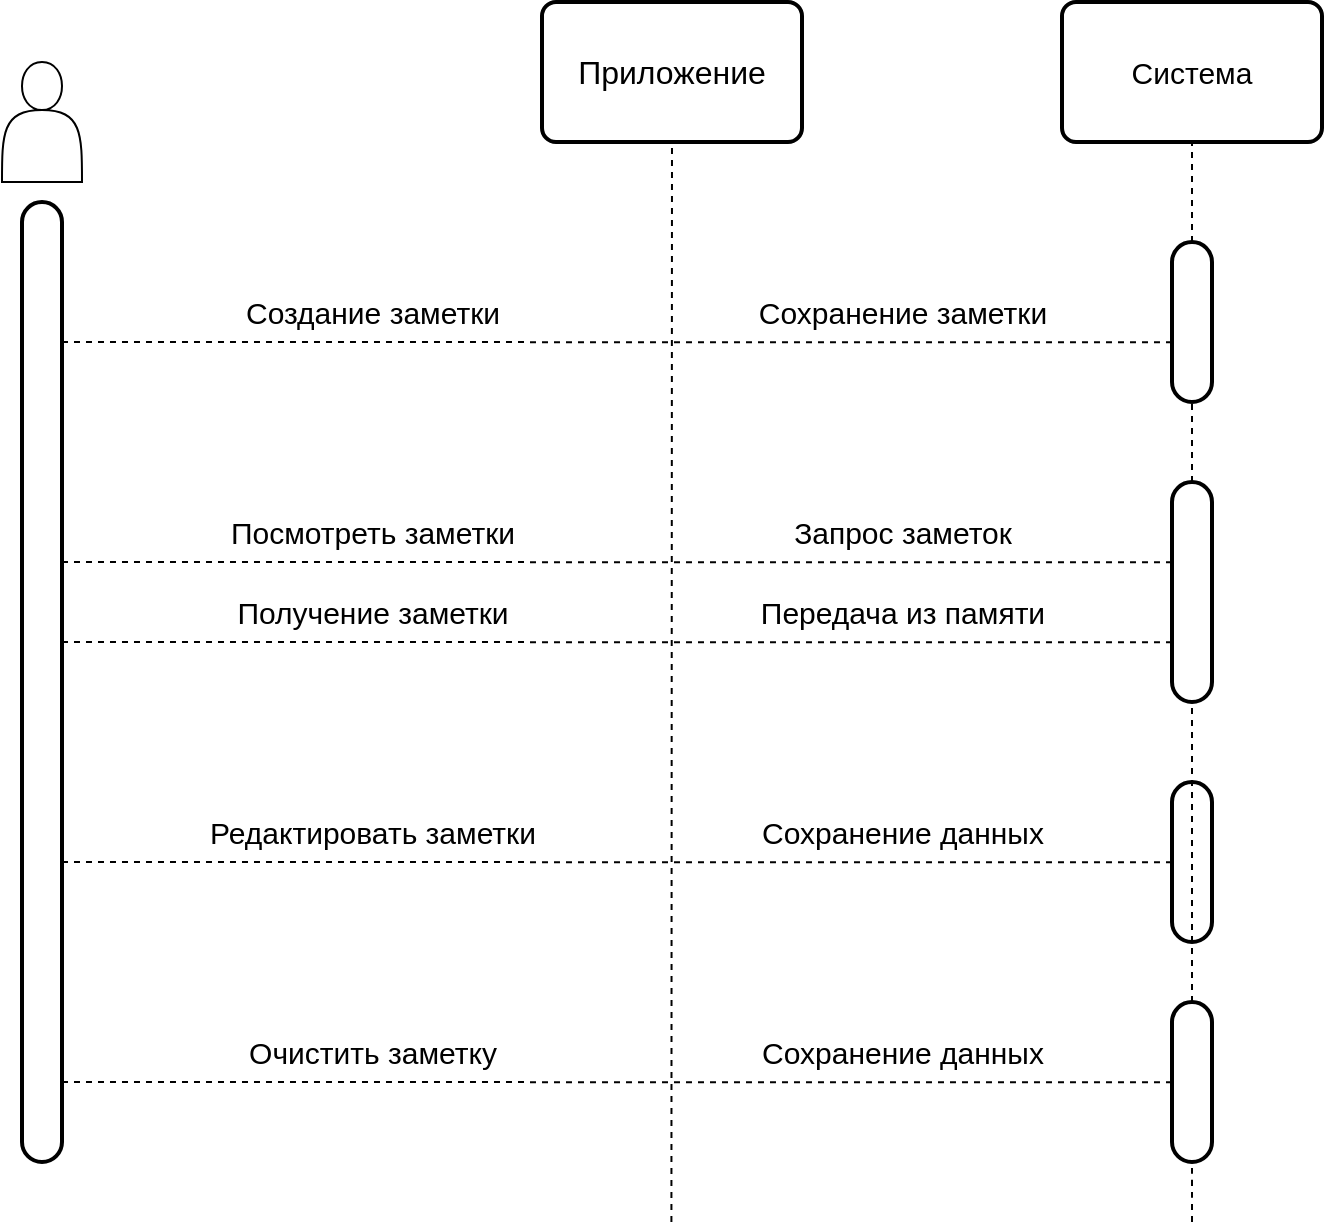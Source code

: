 <mxfile>
    <diagram id="HUZGX74qwUORalRt0zjv" name="Page-1">
        <mxGraphModel dx="1053" dy="664" grid="1" gridSize="10" guides="1" tooltips="1" connect="1" arrows="1" fold="1" page="1" pageScale="1" pageWidth="850" pageHeight="1100" math="0" shadow="0">
            <root>
                <mxCell id="0"/>
                <mxCell id="1" parent="0"/>
                <mxCell id="2" value="" style="shape=actor;whiteSpace=wrap;html=1;" vertex="1" parent="1">
                    <mxGeometry x="100" y="220" width="40" height="60" as="geometry"/>
                </mxCell>
                <mxCell id="5" value="" style="rounded=1;whiteSpace=wrap;html=1;strokeWidth=2;arcSize=50;" vertex="1" parent="1">
                    <mxGeometry x="110" y="290" width="20" height="480" as="geometry"/>
                </mxCell>
                <mxCell id="6" value="Приложение" style="rounded=1;whiteSpace=wrap;html=1;absoluteArcSize=1;arcSize=14;strokeWidth=2;fontSize=16;" vertex="1" parent="1">
                    <mxGeometry x="370" y="190" width="130" height="70" as="geometry"/>
                </mxCell>
                <mxCell id="7" value="Система" style="rounded=1;whiteSpace=wrap;html=1;absoluteArcSize=1;arcSize=14;strokeWidth=2;fontSize=15;" vertex="1" parent="1">
                    <mxGeometry x="630" y="190" width="130" height="70" as="geometry"/>
                </mxCell>
                <mxCell id="9" value="" style="endArrow=none;dashed=1;html=1;fontSize=15;entryX=0.5;entryY=1;entryDx=0;entryDy=0;startArrow=none;" edge="1" parent="1" source="38" target="7">
                    <mxGeometry width="50" height="50" relative="1" as="geometry">
                        <mxPoint x="695" y="780" as="sourcePoint"/>
                        <mxPoint x="685" y="270" as="targetPoint"/>
                    </mxGeometry>
                </mxCell>
                <mxCell id="11" value="" style="endArrow=none;dashed=1;html=1;fontSize=15;entryX=0.5;entryY=1;entryDx=0;entryDy=0;" edge="1" parent="1" target="6">
                    <mxGeometry width="50" height="50" relative="1" as="geometry">
                        <mxPoint x="434.71" y="800" as="sourcePoint"/>
                        <mxPoint x="434.71" y="260" as="targetPoint"/>
                    </mxGeometry>
                </mxCell>
                <mxCell id="13" value="" style="endArrow=none;dashed=1;html=1;fontSize=15;entryX=0.25;entryY=0.867;entryDx=0;entryDy=0;entryPerimeter=0;" edge="1" parent="1">
                    <mxGeometry width="50" height="50" relative="1" as="geometry">
                        <mxPoint x="130" y="730" as="sourcePoint"/>
                        <mxPoint x="690" y="730.15" as="targetPoint"/>
                    </mxGeometry>
                </mxCell>
                <mxCell id="15" value="" style="endArrow=none;dashed=1;html=1;fontSize=15;entryX=0.25;entryY=0.867;entryDx=0;entryDy=0;entryPerimeter=0;" edge="1" parent="1">
                    <mxGeometry width="50" height="50" relative="1" as="geometry">
                        <mxPoint x="130" y="620" as="sourcePoint"/>
                        <mxPoint x="690" y="620.15" as="targetPoint"/>
                    </mxGeometry>
                </mxCell>
                <mxCell id="16" value="" style="endArrow=none;dashed=1;html=1;fontSize=15;entryX=0.25;entryY=0.867;entryDx=0;entryDy=0;entryPerimeter=0;" edge="1" parent="1">
                    <mxGeometry width="50" height="50" relative="1" as="geometry">
                        <mxPoint x="130" y="360" as="sourcePoint"/>
                        <mxPoint x="690" y="360.15" as="targetPoint"/>
                    </mxGeometry>
                </mxCell>
                <mxCell id="17" value="" style="endArrow=none;dashed=1;html=1;fontSize=15;entryX=0.25;entryY=0.867;entryDx=0;entryDy=0;entryPerimeter=0;" edge="1" parent="1">
                    <mxGeometry width="50" height="50" relative="1" as="geometry">
                        <mxPoint x="130" y="470" as="sourcePoint"/>
                        <mxPoint x="690" y="470.15" as="targetPoint"/>
                    </mxGeometry>
                </mxCell>
                <mxCell id="19" value="Создание заметки" style="text;html=1;align=center;verticalAlign=middle;resizable=0;points=[];autosize=1;strokeColor=none;fillColor=none;fontSize=15;" vertex="1" parent="1">
                    <mxGeometry x="210" y="330" width="150" height="30" as="geometry"/>
                </mxCell>
                <mxCell id="20" value="Посмотреть заметки" style="text;html=1;align=center;verticalAlign=middle;resizable=0;points=[];autosize=1;strokeColor=none;fillColor=none;fontSize=15;" vertex="1" parent="1">
                    <mxGeometry x="200" y="440" width="170" height="30" as="geometry"/>
                </mxCell>
                <mxCell id="21" value="Редактировать заметки" style="text;html=1;align=center;verticalAlign=middle;resizable=0;points=[];autosize=1;strokeColor=none;fillColor=none;fontSize=15;" vertex="1" parent="1">
                    <mxGeometry x="190" y="590" width="190" height="30" as="geometry"/>
                </mxCell>
                <mxCell id="22" value="Очистить заметку" style="text;html=1;align=center;verticalAlign=middle;resizable=0;points=[];autosize=1;strokeColor=none;fillColor=none;fontSize=15;" vertex="1" parent="1">
                    <mxGeometry x="210" y="700" width="150" height="30" as="geometry"/>
                </mxCell>
                <mxCell id="24" value="Сохранение заметки" style="text;html=1;align=center;verticalAlign=middle;resizable=0;points=[];autosize=1;strokeColor=none;fillColor=none;fontSize=15;" vertex="1" parent="1">
                    <mxGeometry x="465" y="330" width="170" height="30" as="geometry"/>
                </mxCell>
                <mxCell id="25" value="Запрос заметок" style="text;html=1;align=center;verticalAlign=middle;resizable=0;points=[];autosize=1;strokeColor=none;fillColor=none;fontSize=15;" vertex="1" parent="1">
                    <mxGeometry x="485" y="440" width="130" height="30" as="geometry"/>
                </mxCell>
                <mxCell id="26" value="" style="endArrow=none;dashed=1;html=1;fontSize=15;entryX=0.25;entryY=0.867;entryDx=0;entryDy=0;entryPerimeter=0;" edge="1" parent="1">
                    <mxGeometry width="50" height="50" relative="1" as="geometry">
                        <mxPoint x="130" y="510" as="sourcePoint"/>
                        <mxPoint x="690" y="510.15" as="targetPoint"/>
                    </mxGeometry>
                </mxCell>
                <mxCell id="27" value="Получение заметки" style="text;html=1;align=center;verticalAlign=middle;resizable=0;points=[];autosize=1;strokeColor=none;fillColor=none;fontSize=15;" vertex="1" parent="1">
                    <mxGeometry x="205" y="480" width="160" height="30" as="geometry"/>
                </mxCell>
                <mxCell id="28" value="Передача из памяти" style="text;html=1;align=center;verticalAlign=middle;resizable=0;points=[];autosize=1;strokeColor=none;fillColor=none;fontSize=15;" vertex="1" parent="1">
                    <mxGeometry x="465" y="480" width="170" height="30" as="geometry"/>
                </mxCell>
                <mxCell id="29" value="Сохранение данных" style="text;html=1;align=center;verticalAlign=middle;resizable=0;points=[];autosize=1;strokeColor=none;fillColor=none;fontSize=15;" vertex="1" parent="1">
                    <mxGeometry x="470" y="590" width="160" height="30" as="geometry"/>
                </mxCell>
                <mxCell id="30" value="Сохранение данных" style="text;html=1;align=center;verticalAlign=middle;resizable=0;points=[];autosize=1;strokeColor=none;fillColor=none;fontSize=15;" vertex="1" parent="1">
                    <mxGeometry x="470" y="700" width="160" height="30" as="geometry"/>
                </mxCell>
                <mxCell id="32" value="" style="endArrow=none;dashed=1;html=1;fontSize=15;entryX=0.5;entryY=1;entryDx=0;entryDy=0;" edge="1" parent="1" target="8">
                    <mxGeometry width="50" height="50" relative="1" as="geometry">
                        <mxPoint x="695" y="800" as="sourcePoint"/>
                        <mxPoint x="695" y="260" as="targetPoint"/>
                        <Array as="points">
                            <mxPoint x="695" y="780"/>
                        </Array>
                    </mxGeometry>
                </mxCell>
                <mxCell id="8" value="" style="rounded=1;whiteSpace=wrap;html=1;strokeWidth=2;arcSize=50;" vertex="1" parent="1">
                    <mxGeometry x="685" y="690" width="20" height="80" as="geometry"/>
                </mxCell>
                <mxCell id="35" value="" style="rounded=1;whiteSpace=wrap;html=1;strokeWidth=2;arcSize=50;" vertex="1" parent="1">
                    <mxGeometry x="685" y="580" width="20" height="80" as="geometry"/>
                </mxCell>
                <mxCell id="37" value="" style="endArrow=none;dashed=1;html=1;fontSize=15;entryX=0.5;entryY=1;entryDx=0;entryDy=0;startArrow=none;" edge="1" parent="1" source="8" target="36">
                    <mxGeometry width="50" height="50" relative="1" as="geometry">
                        <mxPoint x="695" y="690" as="sourcePoint"/>
                        <mxPoint x="695" y="260" as="targetPoint"/>
                    </mxGeometry>
                </mxCell>
                <mxCell id="36" value="" style="rounded=1;whiteSpace=wrap;html=1;strokeWidth=2;arcSize=50;" vertex="1" parent="1">
                    <mxGeometry x="685" y="430" width="20" height="110" as="geometry"/>
                </mxCell>
                <mxCell id="39" value="" style="endArrow=none;dashed=1;html=1;fontSize=15;entryX=0.5;entryY=1;entryDx=0;entryDy=0;startArrow=none;" edge="1" parent="1" source="36" target="38">
                    <mxGeometry width="50" height="50" relative="1" as="geometry">
                        <mxPoint x="695" y="430" as="sourcePoint"/>
                        <mxPoint x="695" y="260" as="targetPoint"/>
                    </mxGeometry>
                </mxCell>
                <mxCell id="38" value="" style="rounded=1;whiteSpace=wrap;html=1;strokeWidth=2;arcSize=50;" vertex="1" parent="1">
                    <mxGeometry x="685" y="310" width="20" height="80" as="geometry"/>
                </mxCell>
            </root>
        </mxGraphModel>
    </diagram>
</mxfile>